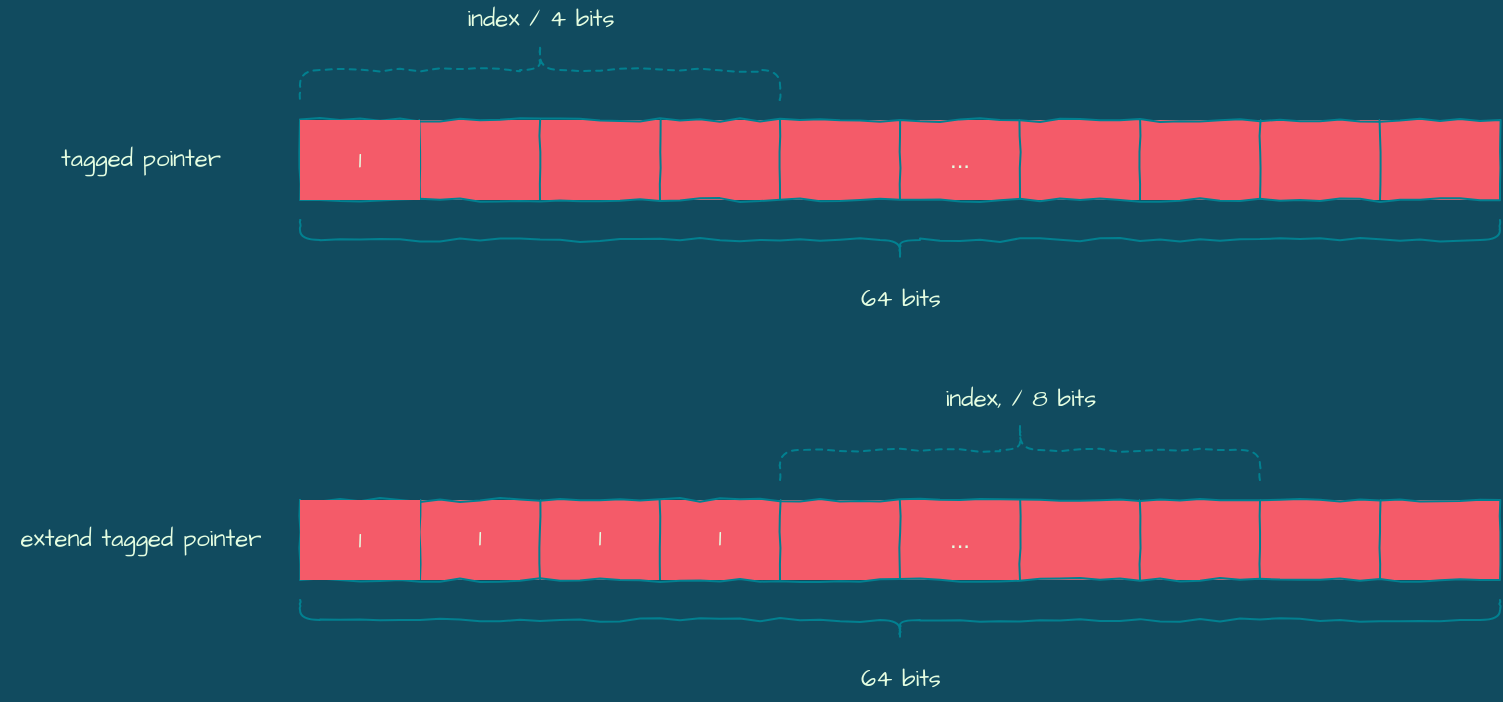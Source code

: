 <mxfile version="14.2.4" type="github">
  <diagram id="WwSOnB_FdPrwlYixW2Kx" name="Page-1">
    <mxGraphModel dx="1255" dy="681" grid="1" gridSize="10" guides="1" tooltips="1" connect="1" arrows="1" fold="1" page="1" pageScale="1" pageWidth="827" pageHeight="1169" background="#114B5F" math="0" shadow="0">
      <root>
        <mxCell id="0" />
        <mxCell id="1" parent="0" />
        <mxCell id="PfYtfeVrxTqz0i9ZNfW3-1" value="" style="shape=table;html=1;whiteSpace=wrap;startSize=0;container=1;collapsible=0;childLayout=tableLayout;comic=1;fontFamily=Architects Daughter;fontSource=https%3A%2F%2Ffonts.googleapis.com%2Fcss%3Ffamily%3DArchitects%2BDaughter;fillColor=#F45B69;strokeColor=#028090;fontColor=#E4FDE1;" parent="1" vertex="1">
          <mxGeometry x="150" y="200" width="600" height="40" as="geometry" />
        </mxCell>
        <mxCell id="PfYtfeVrxTqz0i9ZNfW3-2" value="" style="shape=partialRectangle;html=1;whiteSpace=wrap;collapsible=0;dropTarget=0;pointerEvents=0;fillColor=none;top=0;left=0;bottom=0;right=0;points=[[0,0.5],[1,0.5]];portConstraint=eastwest;strokeColor=#028090;fontColor=#E4FDE1;" parent="PfYtfeVrxTqz0i9ZNfW3-1" vertex="1">
          <mxGeometry width="600" height="40" as="geometry" />
        </mxCell>
        <mxCell id="PfYtfeVrxTqz0i9ZNfW3-3" value="&lt;font face=&quot;Architects Daughter&quot; data-font-src=&quot;https://fonts.googleapis.com/css?family=Architects+Daughter&quot;&gt;1&lt;/font&gt;" style="shape=partialRectangle;html=1;whiteSpace=wrap;connectable=0;overflow=hidden;top=0;left=0;bottom=0;right=0;fillColor=#F45B69;fixDash=0;strokeColor=#028090;fontColor=#E4FDE1;" parent="PfYtfeVrxTqz0i9ZNfW3-2" vertex="1">
          <mxGeometry width="60" height="40" as="geometry" />
        </mxCell>
        <mxCell id="PfYtfeVrxTqz0i9ZNfW3-4" value="" style="shape=partialRectangle;html=1;whiteSpace=wrap;connectable=0;overflow=hidden;fillColor=none;top=0;left=0;bottom=0;right=0;fontFamily=Architects Daughter;fontSource=https%3A%2F%2Ffonts.googleapis.com%2Fcss%3Ffamily%3DArchitects%2BDaughter;strokeColor=#028090;fontColor=#E4FDE1;" parent="PfYtfeVrxTqz0i9ZNfW3-2" vertex="1">
          <mxGeometry x="60" width="60" height="40" as="geometry" />
        </mxCell>
        <mxCell id="PfYtfeVrxTqz0i9ZNfW3-5" value="" style="shape=partialRectangle;html=1;whiteSpace=wrap;connectable=0;overflow=hidden;fillColor=none;top=0;left=0;bottom=0;right=0;strokeColor=#028090;fontColor=#E4FDE1;" parent="PfYtfeVrxTqz0i9ZNfW3-2" vertex="1">
          <mxGeometry x="120" width="60" height="40" as="geometry" />
        </mxCell>
        <mxCell id="PfYtfeVrxTqz0i9ZNfW3-6" value="" style="shape=partialRectangle;html=1;whiteSpace=wrap;connectable=0;overflow=hidden;fillColor=none;top=0;left=0;bottom=0;right=0;strokeColor=#028090;fontColor=#E4FDE1;" parent="PfYtfeVrxTqz0i9ZNfW3-2" vertex="1">
          <mxGeometry x="180" width="60" height="40" as="geometry" />
        </mxCell>
        <mxCell id="PfYtfeVrxTqz0i9ZNfW3-7" value="" style="shape=partialRectangle;html=1;whiteSpace=wrap;connectable=0;overflow=hidden;fillColor=none;top=0;left=0;bottom=0;right=0;strokeColor=#028090;fontColor=#E4FDE1;" parent="PfYtfeVrxTqz0i9ZNfW3-2" vertex="1">
          <mxGeometry x="240" width="60" height="40" as="geometry" />
        </mxCell>
        <mxCell id="PfYtfeVrxTqz0i9ZNfW3-8" value="..." style="shape=partialRectangle;html=1;whiteSpace=wrap;connectable=0;overflow=hidden;fillColor=none;top=0;left=0;bottom=0;right=0;strokeColor=#028090;fontColor=#E4FDE1;" parent="PfYtfeVrxTqz0i9ZNfW3-2" vertex="1">
          <mxGeometry x="300" width="60" height="40" as="geometry" />
        </mxCell>
        <mxCell id="PfYtfeVrxTqz0i9ZNfW3-9" value="" style="shape=partialRectangle;html=1;whiteSpace=wrap;connectable=0;overflow=hidden;fillColor=none;top=0;left=0;bottom=0;right=0;strokeColor=#028090;fontColor=#E4FDE1;" parent="PfYtfeVrxTqz0i9ZNfW3-2" vertex="1">
          <mxGeometry x="360" width="60" height="40" as="geometry" />
        </mxCell>
        <mxCell id="PfYtfeVrxTqz0i9ZNfW3-10" value="" style="shape=partialRectangle;html=1;whiteSpace=wrap;connectable=0;overflow=hidden;fillColor=none;top=0;left=0;bottom=0;right=0;strokeColor=#028090;fontColor=#E4FDE1;" parent="PfYtfeVrxTqz0i9ZNfW3-2" vertex="1">
          <mxGeometry x="420" width="60" height="40" as="geometry" />
        </mxCell>
        <mxCell id="PfYtfeVrxTqz0i9ZNfW3-11" value="" style="shape=partialRectangle;html=1;whiteSpace=wrap;connectable=0;overflow=hidden;fillColor=none;top=0;left=0;bottom=0;right=0;strokeColor=#028090;fontColor=#E4FDE1;" parent="PfYtfeVrxTqz0i9ZNfW3-2" vertex="1">
          <mxGeometry x="480" width="60" height="40" as="geometry" />
        </mxCell>
        <mxCell id="PfYtfeVrxTqz0i9ZNfW3-12" value="" style="shape=partialRectangle;html=1;whiteSpace=wrap;connectable=0;overflow=hidden;fillColor=none;top=0;left=0;bottom=0;right=0;strokeColor=#028090;fontColor=#E4FDE1;" parent="PfYtfeVrxTqz0i9ZNfW3-2" vertex="1">
          <mxGeometry x="540" width="60" height="40" as="geometry" />
        </mxCell>
        <mxCell id="PfYtfeVrxTqz0i9ZNfW3-13" value="tagged pointer" style="text;html=1;align=center;verticalAlign=middle;resizable=0;points=[];autosize=1;fontFamily=Architects Daughter;fontColor=#E4FDE1;" parent="1" vertex="1">
          <mxGeometry x="20" y="210" width="100" height="20" as="geometry" />
        </mxCell>
        <mxCell id="PfYtfeVrxTqz0i9ZNfW3-14" value="" style="shape=curlyBracket;whiteSpace=wrap;html=1;rounded=1;comic=1;fillColor=#F45B69;fontFamily=Architects Daughter;fontSource=https%3A%2F%2Ffonts.googleapis.com%2Fcss%3Ffamily%3DArchitects%2BDaughter;direction=north;strokeColor=#028090;fontColor=#E4FDE1;" parent="1" vertex="1">
          <mxGeometry x="150" y="250" width="600" height="20" as="geometry" />
        </mxCell>
        <mxCell id="PfYtfeVrxTqz0i9ZNfW3-15" value="64 bits" style="text;html=1;align=center;verticalAlign=middle;resizable=0;points=[];autosize=1;fontFamily=Architects Daughter;fontColor=#E4FDE1;" parent="1" vertex="1">
          <mxGeometry x="420" y="280" width="60" height="20" as="geometry" />
        </mxCell>
        <mxCell id="PfYtfeVrxTqz0i9ZNfW3-29" value="extend tagged pointer" style="text;html=1;align=center;verticalAlign=middle;resizable=0;points=[];autosize=1;fontFamily=Architects Daughter;fontColor=#E4FDE1;" parent="1" vertex="1">
          <mxGeometry y="400" width="140" height="20" as="geometry" />
        </mxCell>
        <mxCell id="PfYtfeVrxTqz0i9ZNfW3-45" value="" style="shape=curlyBracket;whiteSpace=wrap;html=1;rounded=1;dashed=1;comic=1;fillColor=#F45B69;fontFamily=Architects Daughter;fontSource=https%3A%2F%2Ffonts.googleapis.com%2Fcss%3Ffamily%3DArchitects%2BDaughter;direction=south;strokeColor=#028090;fontColor=#E4FDE1;" parent="1" vertex="1">
          <mxGeometry x="150" y="160" width="240" height="30" as="geometry" />
        </mxCell>
        <mxCell id="PfYtfeVrxTqz0i9ZNfW3-46" value="index / 4 bits" style="text;html=1;align=center;verticalAlign=middle;resizable=0;points=[];autosize=1;fontFamily=Architects Daughter;fontColor=#E4FDE1;" parent="1" vertex="1">
          <mxGeometry x="225" y="140" width="90" height="20" as="geometry" />
        </mxCell>
        <mxCell id="PfYtfeVrxTqz0i9ZNfW3-71" value="" style="shape=table;html=1;whiteSpace=wrap;startSize=0;container=1;collapsible=0;childLayout=tableLayout;comic=1;fontFamily=Architects Daughter;fontSource=https%3A%2F%2Ffonts.googleapis.com%2Fcss%3Ffamily%3DArchitects%2BDaughter;fillColor=#F45B69;strokeColor=#028090;fontColor=#E4FDE1;" parent="1" vertex="1">
          <mxGeometry x="150" y="390" width="600" height="40" as="geometry" />
        </mxCell>
        <mxCell id="PfYtfeVrxTqz0i9ZNfW3-72" value="" style="shape=partialRectangle;html=1;whiteSpace=wrap;collapsible=0;dropTarget=0;pointerEvents=0;fillColor=none;top=0;left=0;bottom=0;right=0;points=[[0,0.5],[1,0.5]];portConstraint=eastwest;strokeColor=#028090;fontColor=#E4FDE1;" parent="PfYtfeVrxTqz0i9ZNfW3-71" vertex="1">
          <mxGeometry width="600" height="40" as="geometry" />
        </mxCell>
        <mxCell id="PfYtfeVrxTqz0i9ZNfW3-73" value="&lt;font face=&quot;Architects Daughter&quot; data-font-src=&quot;https://fonts.googleapis.com/css?family=Architects+Daughter&quot;&gt;1&lt;/font&gt;" style="shape=partialRectangle;html=1;whiteSpace=wrap;connectable=0;overflow=hidden;top=0;left=0;bottom=0;right=0;fillColor=#F45B69;fixDash=0;strokeColor=#028090;fontColor=#E4FDE1;" parent="PfYtfeVrxTqz0i9ZNfW3-72" vertex="1">
          <mxGeometry width="60" height="40" as="geometry" />
        </mxCell>
        <mxCell id="PfYtfeVrxTqz0i9ZNfW3-74" value="1" style="shape=partialRectangle;html=1;whiteSpace=wrap;connectable=0;overflow=hidden;fillColor=none;top=0;left=0;bottom=0;right=0;fontFamily=Architects Daughter;fontSource=https%3A%2F%2Ffonts.googleapis.com%2Fcss%3Ffamily%3DArchitects%2BDaughter;strokeColor=#028090;fontColor=#E4FDE1;" parent="PfYtfeVrxTqz0i9ZNfW3-72" vertex="1">
          <mxGeometry x="60" width="60" height="40" as="geometry" />
        </mxCell>
        <mxCell id="PfYtfeVrxTqz0i9ZNfW3-75" value="1" style="shape=partialRectangle;html=1;whiteSpace=wrap;connectable=0;overflow=hidden;fillColor=none;top=0;left=0;bottom=0;right=0;fontFamily=Architects Daughter;fontSource=https%3A%2F%2Ffonts.googleapis.com%2Fcss%3Ffamily%3DArchitects%2BDaughter;strokeColor=#028090;fontColor=#E4FDE1;" parent="PfYtfeVrxTqz0i9ZNfW3-72" vertex="1">
          <mxGeometry x="120" width="60" height="40" as="geometry" />
        </mxCell>
        <mxCell id="PfYtfeVrxTqz0i9ZNfW3-76" value="1" style="shape=partialRectangle;html=1;whiteSpace=wrap;connectable=0;overflow=hidden;fillColor=none;top=0;left=0;bottom=0;right=0;fontFamily=Architects Daughter;fontSource=https%3A%2F%2Ffonts.googleapis.com%2Fcss%3Ffamily%3DArchitects%2BDaughter;strokeColor=#028090;fontColor=#E4FDE1;" parent="PfYtfeVrxTqz0i9ZNfW3-72" vertex="1">
          <mxGeometry x="180" width="60" height="40" as="geometry" />
        </mxCell>
        <mxCell id="PfYtfeVrxTqz0i9ZNfW3-77" value="" style="shape=partialRectangle;html=1;whiteSpace=wrap;connectable=0;overflow=hidden;fillColor=none;top=0;left=0;bottom=0;right=0;strokeColor=#028090;fontColor=#E4FDE1;" parent="PfYtfeVrxTqz0i9ZNfW3-72" vertex="1">
          <mxGeometry x="240" width="60" height="40" as="geometry" />
        </mxCell>
        <mxCell id="PfYtfeVrxTqz0i9ZNfW3-78" value="..." style="shape=partialRectangle;html=1;whiteSpace=wrap;connectable=0;overflow=hidden;fillColor=none;top=0;left=0;bottom=0;right=0;strokeColor=#028090;fontColor=#E4FDE1;" parent="PfYtfeVrxTqz0i9ZNfW3-72" vertex="1">
          <mxGeometry x="300" width="60" height="40" as="geometry" />
        </mxCell>
        <mxCell id="PfYtfeVrxTqz0i9ZNfW3-79" value="" style="shape=partialRectangle;html=1;whiteSpace=wrap;connectable=0;overflow=hidden;fillColor=none;top=0;left=0;bottom=0;right=0;strokeColor=#028090;fontColor=#E4FDE1;" parent="PfYtfeVrxTqz0i9ZNfW3-72" vertex="1">
          <mxGeometry x="360" width="60" height="40" as="geometry" />
        </mxCell>
        <mxCell id="PfYtfeVrxTqz0i9ZNfW3-80" value="" style="shape=partialRectangle;html=1;whiteSpace=wrap;connectable=0;overflow=hidden;fillColor=none;top=0;left=0;bottom=0;right=0;strokeColor=#028090;fontColor=#E4FDE1;" parent="PfYtfeVrxTqz0i9ZNfW3-72" vertex="1">
          <mxGeometry x="420" width="60" height="40" as="geometry" />
        </mxCell>
        <mxCell id="PfYtfeVrxTqz0i9ZNfW3-81" value="" style="shape=partialRectangle;html=1;whiteSpace=wrap;connectable=0;overflow=hidden;fillColor=none;top=0;left=0;bottom=0;right=0;strokeColor=#028090;fontColor=#E4FDE1;" parent="PfYtfeVrxTqz0i9ZNfW3-72" vertex="1">
          <mxGeometry x="480" width="60" height="40" as="geometry" />
        </mxCell>
        <mxCell id="PfYtfeVrxTqz0i9ZNfW3-82" value="" style="shape=partialRectangle;html=1;whiteSpace=wrap;connectable=0;overflow=hidden;fillColor=none;top=0;left=0;bottom=0;right=0;strokeColor=#028090;fontColor=#E4FDE1;" parent="PfYtfeVrxTqz0i9ZNfW3-72" vertex="1">
          <mxGeometry x="540" width="60" height="40" as="geometry" />
        </mxCell>
        <mxCell id="PfYtfeVrxTqz0i9ZNfW3-83" value="" style="shape=curlyBracket;whiteSpace=wrap;html=1;rounded=1;comic=1;fillColor=#F45B69;fontFamily=Architects Daughter;fontSource=https%3A%2F%2Ffonts.googleapis.com%2Fcss%3Ffamily%3DArchitects%2BDaughter;direction=north;strokeColor=#028090;fontColor=#E4FDE1;" parent="1" vertex="1">
          <mxGeometry x="150" y="440" width="600" height="20" as="geometry" />
        </mxCell>
        <mxCell id="PfYtfeVrxTqz0i9ZNfW3-84" value="64 bits" style="text;html=1;align=center;verticalAlign=middle;resizable=0;points=[];autosize=1;fontFamily=Architects Daughter;fontColor=#E4FDE1;" parent="1" vertex="1">
          <mxGeometry x="420" y="470" width="60" height="20" as="geometry" />
        </mxCell>
        <mxCell id="PfYtfeVrxTqz0i9ZNfW3-85" value="" style="shape=curlyBracket;whiteSpace=wrap;html=1;rounded=1;dashed=1;comic=1;fillColor=#F45B69;fontFamily=Architects Daughter;fontSource=https%3A%2F%2Ffonts.googleapis.com%2Fcss%3Ffamily%3DArchitects%2BDaughter;direction=south;strokeColor=#028090;fontColor=#E4FDE1;" parent="1" vertex="1">
          <mxGeometry x="390" y="350" width="240" height="30" as="geometry" />
        </mxCell>
        <mxCell id="PfYtfeVrxTqz0i9ZNfW3-86" value="index, / 8 bits" style="text;html=1;align=center;verticalAlign=middle;resizable=0;points=[];autosize=1;fontFamily=Architects Daughter;fontColor=#E4FDE1;" parent="1" vertex="1">
          <mxGeometry x="465" y="330" width="90" height="20" as="geometry" />
        </mxCell>
      </root>
    </mxGraphModel>
  </diagram>
</mxfile>
